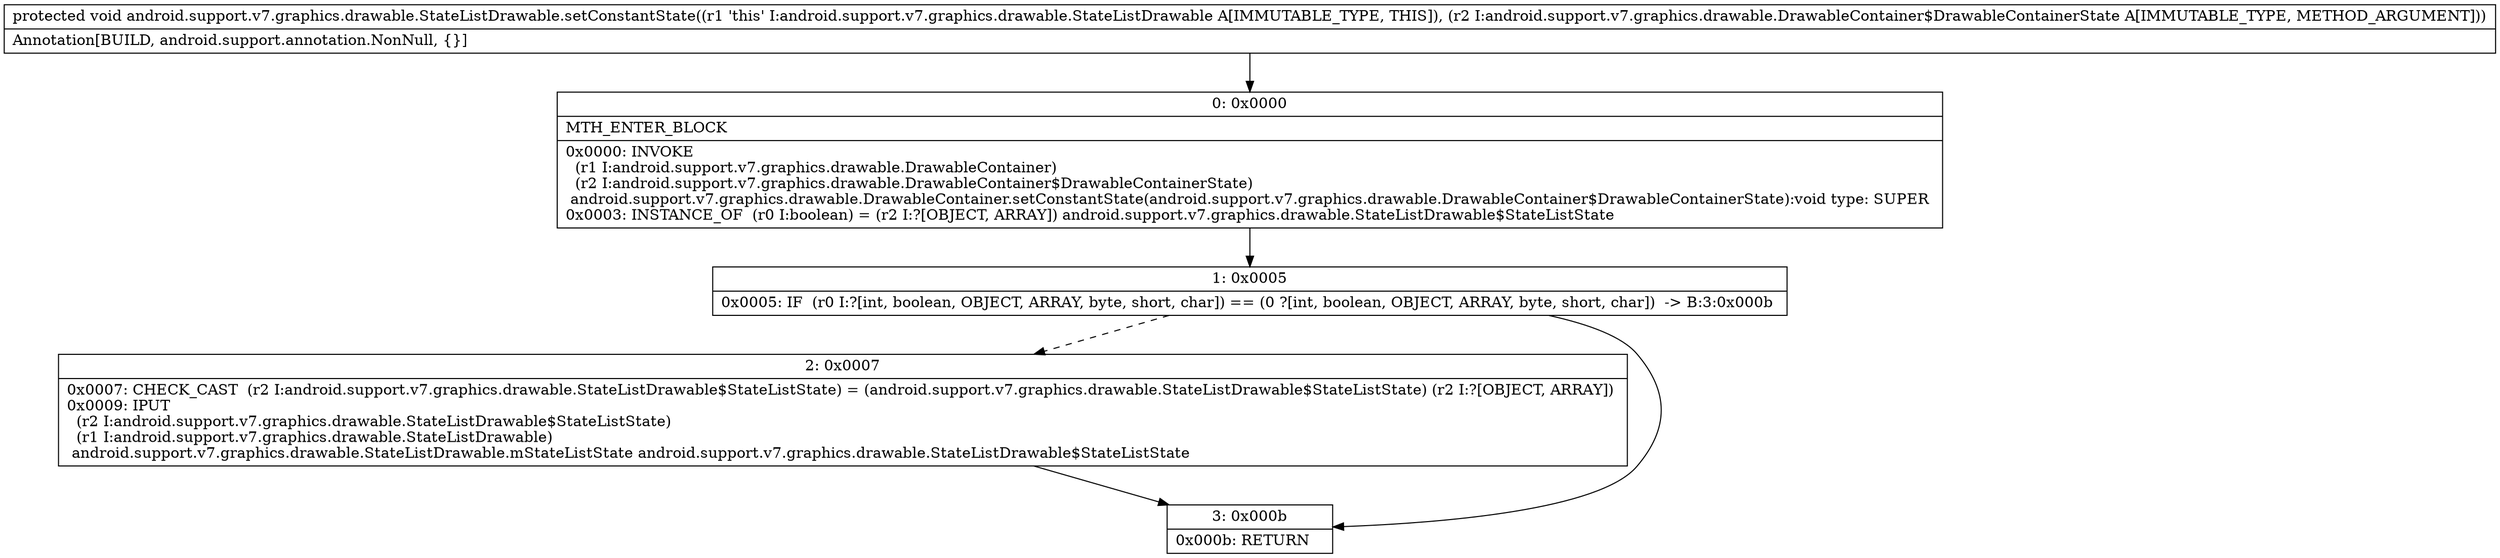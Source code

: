 digraph "CFG forandroid.support.v7.graphics.drawable.StateListDrawable.setConstantState(Landroid\/support\/v7\/graphics\/drawable\/DrawableContainer$DrawableContainerState;)V" {
Node_0 [shape=record,label="{0\:\ 0x0000|MTH_ENTER_BLOCK\l|0x0000: INVOKE  \l  (r1 I:android.support.v7.graphics.drawable.DrawableContainer)\l  (r2 I:android.support.v7.graphics.drawable.DrawableContainer$DrawableContainerState)\l android.support.v7.graphics.drawable.DrawableContainer.setConstantState(android.support.v7.graphics.drawable.DrawableContainer$DrawableContainerState):void type: SUPER \l0x0003: INSTANCE_OF  (r0 I:boolean) = (r2 I:?[OBJECT, ARRAY]) android.support.v7.graphics.drawable.StateListDrawable$StateListState \l}"];
Node_1 [shape=record,label="{1\:\ 0x0005|0x0005: IF  (r0 I:?[int, boolean, OBJECT, ARRAY, byte, short, char]) == (0 ?[int, boolean, OBJECT, ARRAY, byte, short, char])  \-\> B:3:0x000b \l}"];
Node_2 [shape=record,label="{2\:\ 0x0007|0x0007: CHECK_CAST  (r2 I:android.support.v7.graphics.drawable.StateListDrawable$StateListState) = (android.support.v7.graphics.drawable.StateListDrawable$StateListState) (r2 I:?[OBJECT, ARRAY]) \l0x0009: IPUT  \l  (r2 I:android.support.v7.graphics.drawable.StateListDrawable$StateListState)\l  (r1 I:android.support.v7.graphics.drawable.StateListDrawable)\l android.support.v7.graphics.drawable.StateListDrawable.mStateListState android.support.v7.graphics.drawable.StateListDrawable$StateListState \l}"];
Node_3 [shape=record,label="{3\:\ 0x000b|0x000b: RETURN   \l}"];
MethodNode[shape=record,label="{protected void android.support.v7.graphics.drawable.StateListDrawable.setConstantState((r1 'this' I:android.support.v7.graphics.drawable.StateListDrawable A[IMMUTABLE_TYPE, THIS]), (r2 I:android.support.v7.graphics.drawable.DrawableContainer$DrawableContainerState A[IMMUTABLE_TYPE, METHOD_ARGUMENT]))  | Annotation[BUILD, android.support.annotation.NonNull, \{\}]\l}"];
MethodNode -> Node_0;
Node_0 -> Node_1;
Node_1 -> Node_2[style=dashed];
Node_1 -> Node_3;
Node_2 -> Node_3;
}

